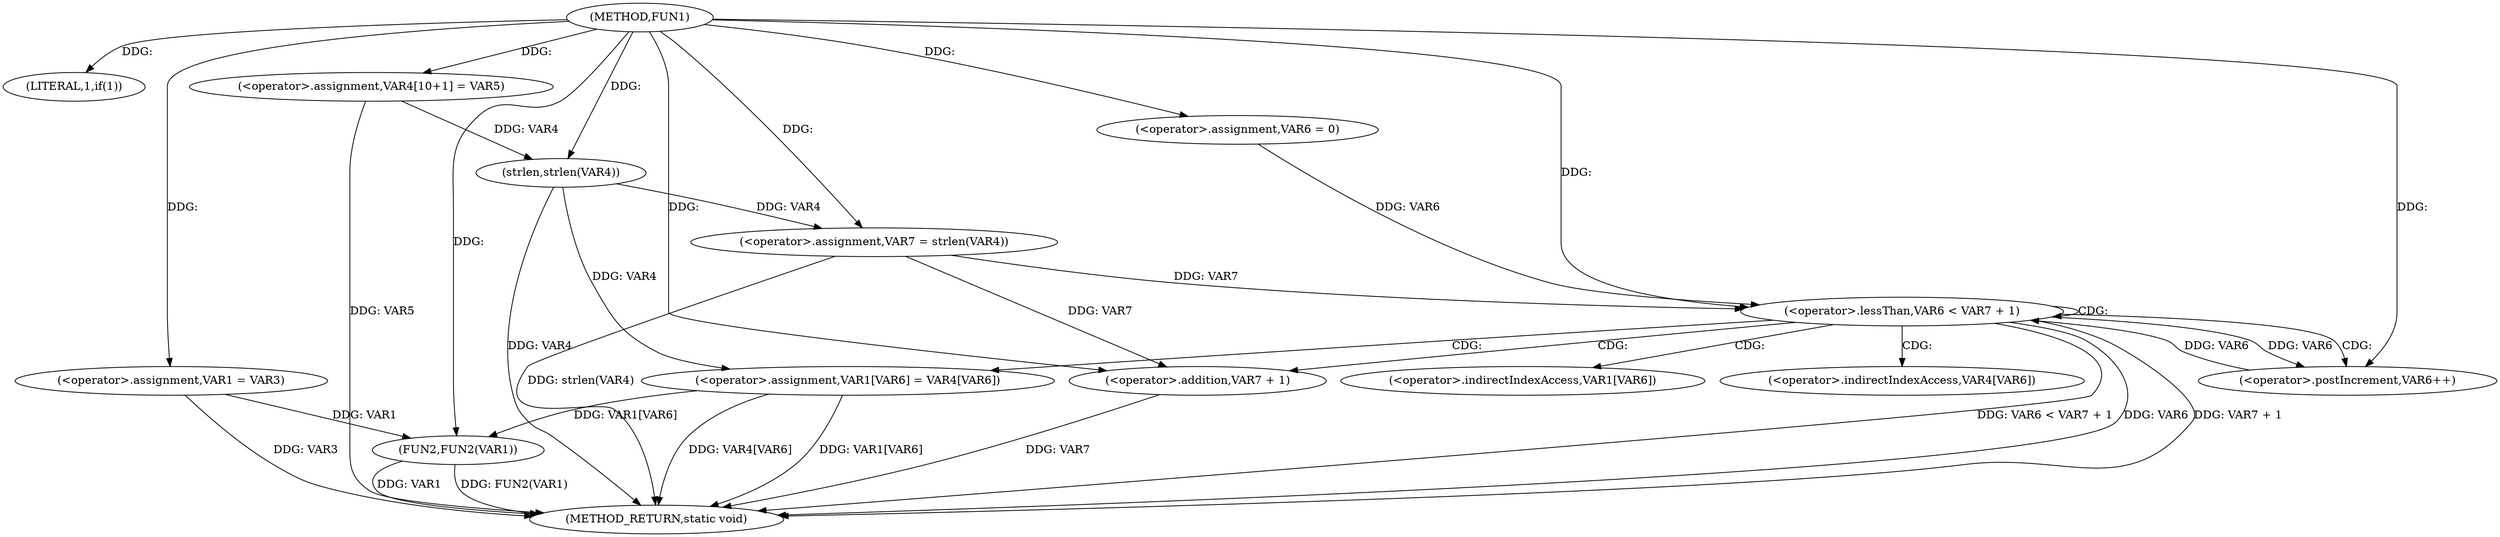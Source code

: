 digraph FUN1 {  
"1000100" [label = "(METHOD,FUN1)" ]
"1000143" [label = "(METHOD_RETURN,static void)" ]
"1000106" [label = "(LITERAL,1,if(1))" ]
"1000108" [label = "(<operator>.assignment,VAR1 = VAR3)" ]
"1000113" [label = "(<operator>.assignment,VAR4[10+1] = VAR5)" ]
"1000118" [label = "(<operator>.assignment,VAR7 = strlen(VAR4))" ]
"1000120" [label = "(strlen,strlen(VAR4))" ]
"1000123" [label = "(<operator>.assignment,VAR6 = 0)" ]
"1000126" [label = "(<operator>.lessThan,VAR6 < VAR7 + 1)" ]
"1000128" [label = "(<operator>.addition,VAR7 + 1)" ]
"1000131" [label = "(<operator>.postIncrement,VAR6++)" ]
"1000134" [label = "(<operator>.assignment,VAR1[VAR6] = VAR4[VAR6])" ]
"1000141" [label = "(FUN2,FUN2(VAR1))" ]
"1000135" [label = "(<operator>.indirectIndexAccess,VAR1[VAR6])" ]
"1000138" [label = "(<operator>.indirectIndexAccess,VAR4[VAR6])" ]
  "1000126" -> "1000143"  [ label = "DDG: VAR6 < VAR7 + 1"] 
  "1000141" -> "1000143"  [ label = "DDG: VAR1"] 
  "1000126" -> "1000143"  [ label = "DDG: VAR6"] 
  "1000141" -> "1000143"  [ label = "DDG: FUN2(VAR1)"] 
  "1000128" -> "1000143"  [ label = "DDG: VAR7"] 
  "1000113" -> "1000143"  [ label = "DDG: VAR5"] 
  "1000120" -> "1000143"  [ label = "DDG: VAR4"] 
  "1000134" -> "1000143"  [ label = "DDG: VAR1[VAR6]"] 
  "1000108" -> "1000143"  [ label = "DDG: VAR3"] 
  "1000118" -> "1000143"  [ label = "DDG: strlen(VAR4)"] 
  "1000126" -> "1000143"  [ label = "DDG: VAR7 + 1"] 
  "1000134" -> "1000143"  [ label = "DDG: VAR4[VAR6]"] 
  "1000100" -> "1000106"  [ label = "DDG: "] 
  "1000100" -> "1000108"  [ label = "DDG: "] 
  "1000100" -> "1000113"  [ label = "DDG: "] 
  "1000120" -> "1000118"  [ label = "DDG: VAR4"] 
  "1000100" -> "1000118"  [ label = "DDG: "] 
  "1000113" -> "1000120"  [ label = "DDG: VAR4"] 
  "1000100" -> "1000120"  [ label = "DDG: "] 
  "1000100" -> "1000123"  [ label = "DDG: "] 
  "1000131" -> "1000126"  [ label = "DDG: VAR6"] 
  "1000123" -> "1000126"  [ label = "DDG: VAR6"] 
  "1000100" -> "1000126"  [ label = "DDG: "] 
  "1000118" -> "1000126"  [ label = "DDG: VAR7"] 
  "1000118" -> "1000128"  [ label = "DDG: VAR7"] 
  "1000100" -> "1000128"  [ label = "DDG: "] 
  "1000126" -> "1000131"  [ label = "DDG: VAR6"] 
  "1000100" -> "1000131"  [ label = "DDG: "] 
  "1000120" -> "1000134"  [ label = "DDG: VAR4"] 
  "1000134" -> "1000141"  [ label = "DDG: VAR1[VAR6]"] 
  "1000108" -> "1000141"  [ label = "DDG: VAR1"] 
  "1000100" -> "1000141"  [ label = "DDG: "] 
  "1000126" -> "1000128"  [ label = "CDG: "] 
  "1000126" -> "1000131"  [ label = "CDG: "] 
  "1000126" -> "1000135"  [ label = "CDG: "] 
  "1000126" -> "1000138"  [ label = "CDG: "] 
  "1000126" -> "1000134"  [ label = "CDG: "] 
  "1000126" -> "1000126"  [ label = "CDG: "] 
}
